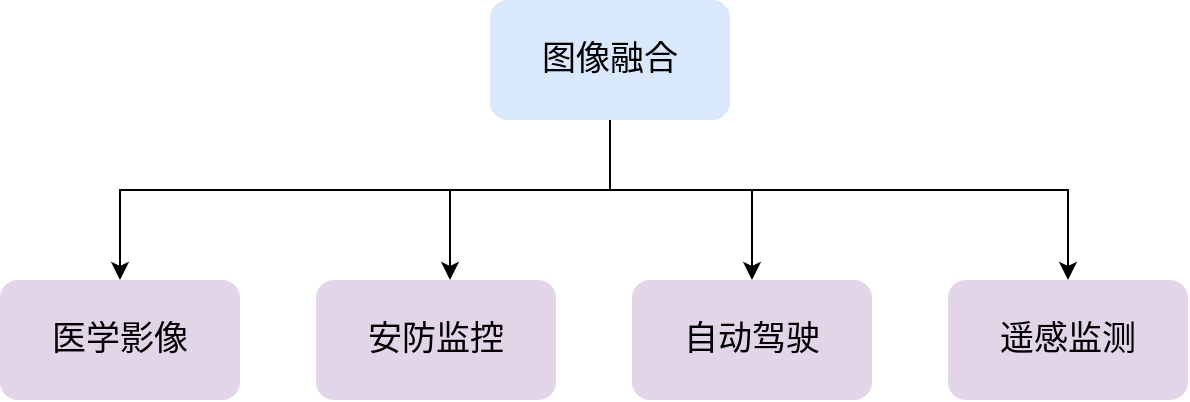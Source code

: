 <mxfile version="25.0.3">
  <diagram name="第 1 页" id="Zm2ZDWlx5PZop_hWEte4">
    <mxGraphModel dx="1133" dy="662" grid="0" gridSize="10" guides="1" tooltips="1" connect="1" arrows="1" fold="1" page="0" pageScale="1" pageWidth="827" pageHeight="1169" math="0" shadow="0">
      <root>
        <mxCell id="0" />
        <mxCell id="1" parent="0" />
        <mxCell id="BQ5nZTm5eQXDG6gNVrJI-13" style="edgeStyle=orthogonalEdgeStyle;rounded=0;orthogonalLoop=1;jettySize=auto;html=1;entryX=0.5;entryY=0;entryDx=0;entryDy=0;" parent="1" source="BQ5nZTm5eQXDG6gNVrJI-1" target="BQ5nZTm5eQXDG6gNVrJI-2" edge="1">
          <mxGeometry relative="1" as="geometry">
            <Array as="points">
              <mxPoint x="448" y="330" />
              <mxPoint x="203" y="330" />
            </Array>
          </mxGeometry>
        </mxCell>
        <mxCell id="BQ5nZTm5eQXDG6gNVrJI-14" style="edgeStyle=orthogonalEdgeStyle;rounded=0;orthogonalLoop=1;jettySize=auto;html=1;" parent="1" source="BQ5nZTm5eQXDG6gNVrJI-1" target="BQ5nZTm5eQXDG6gNVrJI-3" edge="1">
          <mxGeometry relative="1" as="geometry">
            <Array as="points">
              <mxPoint x="448" y="330" />
              <mxPoint x="368" y="330" />
            </Array>
          </mxGeometry>
        </mxCell>
        <mxCell id="BQ5nZTm5eQXDG6gNVrJI-15" style="edgeStyle=orthogonalEdgeStyle;rounded=0;orthogonalLoop=1;jettySize=auto;html=1;entryX=0.5;entryY=0;entryDx=0;entryDy=0;" parent="1" source="BQ5nZTm5eQXDG6gNVrJI-1" target="BQ5nZTm5eQXDG6gNVrJI-4" edge="1">
          <mxGeometry relative="1" as="geometry">
            <Array as="points">
              <mxPoint x="448" y="330" />
              <mxPoint x="519" y="330" />
            </Array>
          </mxGeometry>
        </mxCell>
        <mxCell id="BQ5nZTm5eQXDG6gNVrJI-1" value="&lt;font style=&quot;font-size: 17px;&quot;&gt;图像融合&lt;/font&gt;" style="rounded=1;whiteSpace=wrap;html=1;fillColor=#dae8fc;strokeColor=none;" parent="1" vertex="1">
          <mxGeometry x="388" y="235" width="120" height="60" as="geometry" />
        </mxCell>
        <mxCell id="BQ5nZTm5eQXDG6gNVrJI-2" value="&lt;font style=&quot;font-size: 17px;&quot;&gt;医学影像&lt;/font&gt;" style="rounded=1;whiteSpace=wrap;html=1;fillColor=#e1d5e7;strokeColor=none;" parent="1" vertex="1">
          <mxGeometry x="143" y="375" width="120" height="60" as="geometry" />
        </mxCell>
        <mxCell id="BQ5nZTm5eQXDG6gNVrJI-3" value="&lt;span style=&quot;font-size: 17px;&quot;&gt;安防监控&lt;/span&gt;" style="rounded=1;whiteSpace=wrap;html=1;fillColor=#e1d5e7;strokeColor=none;" parent="1" vertex="1">
          <mxGeometry x="301" y="375" width="120" height="60" as="geometry" />
        </mxCell>
        <mxCell id="BQ5nZTm5eQXDG6gNVrJI-4" value="&lt;span style=&quot;font-size: 17px;&quot;&gt;自动驾驶&lt;/span&gt;" style="rounded=1;whiteSpace=wrap;html=1;fillColor=#e1d5e7;strokeColor=none;" parent="1" vertex="1">
          <mxGeometry x="459" y="375" width="120" height="60" as="geometry" />
        </mxCell>
        <mxCell id="BQ5nZTm5eQXDG6gNVrJI-5" value="&lt;span style=&quot;font-size: 17px;&quot;&gt;遥感监测&lt;/span&gt;" style="rounded=1;whiteSpace=wrap;html=1;fillColor=#e1d5e7;strokeColor=none;" parent="1" vertex="1">
          <mxGeometry x="617" y="375" width="120" height="60" as="geometry" />
        </mxCell>
        <mxCell id="BQ5nZTm5eQXDG6gNVrJI-16" style="edgeStyle=orthogonalEdgeStyle;rounded=0;orthogonalLoop=1;jettySize=auto;html=1;entryX=0.5;entryY=0;entryDx=0;entryDy=0;" parent="1" source="BQ5nZTm5eQXDG6gNVrJI-1" target="BQ5nZTm5eQXDG6gNVrJI-5" edge="1">
          <mxGeometry relative="1" as="geometry">
            <Array as="points">
              <mxPoint x="448" y="330" />
              <mxPoint x="677" y="330" />
            </Array>
          </mxGeometry>
        </mxCell>
      </root>
    </mxGraphModel>
  </diagram>
</mxfile>
